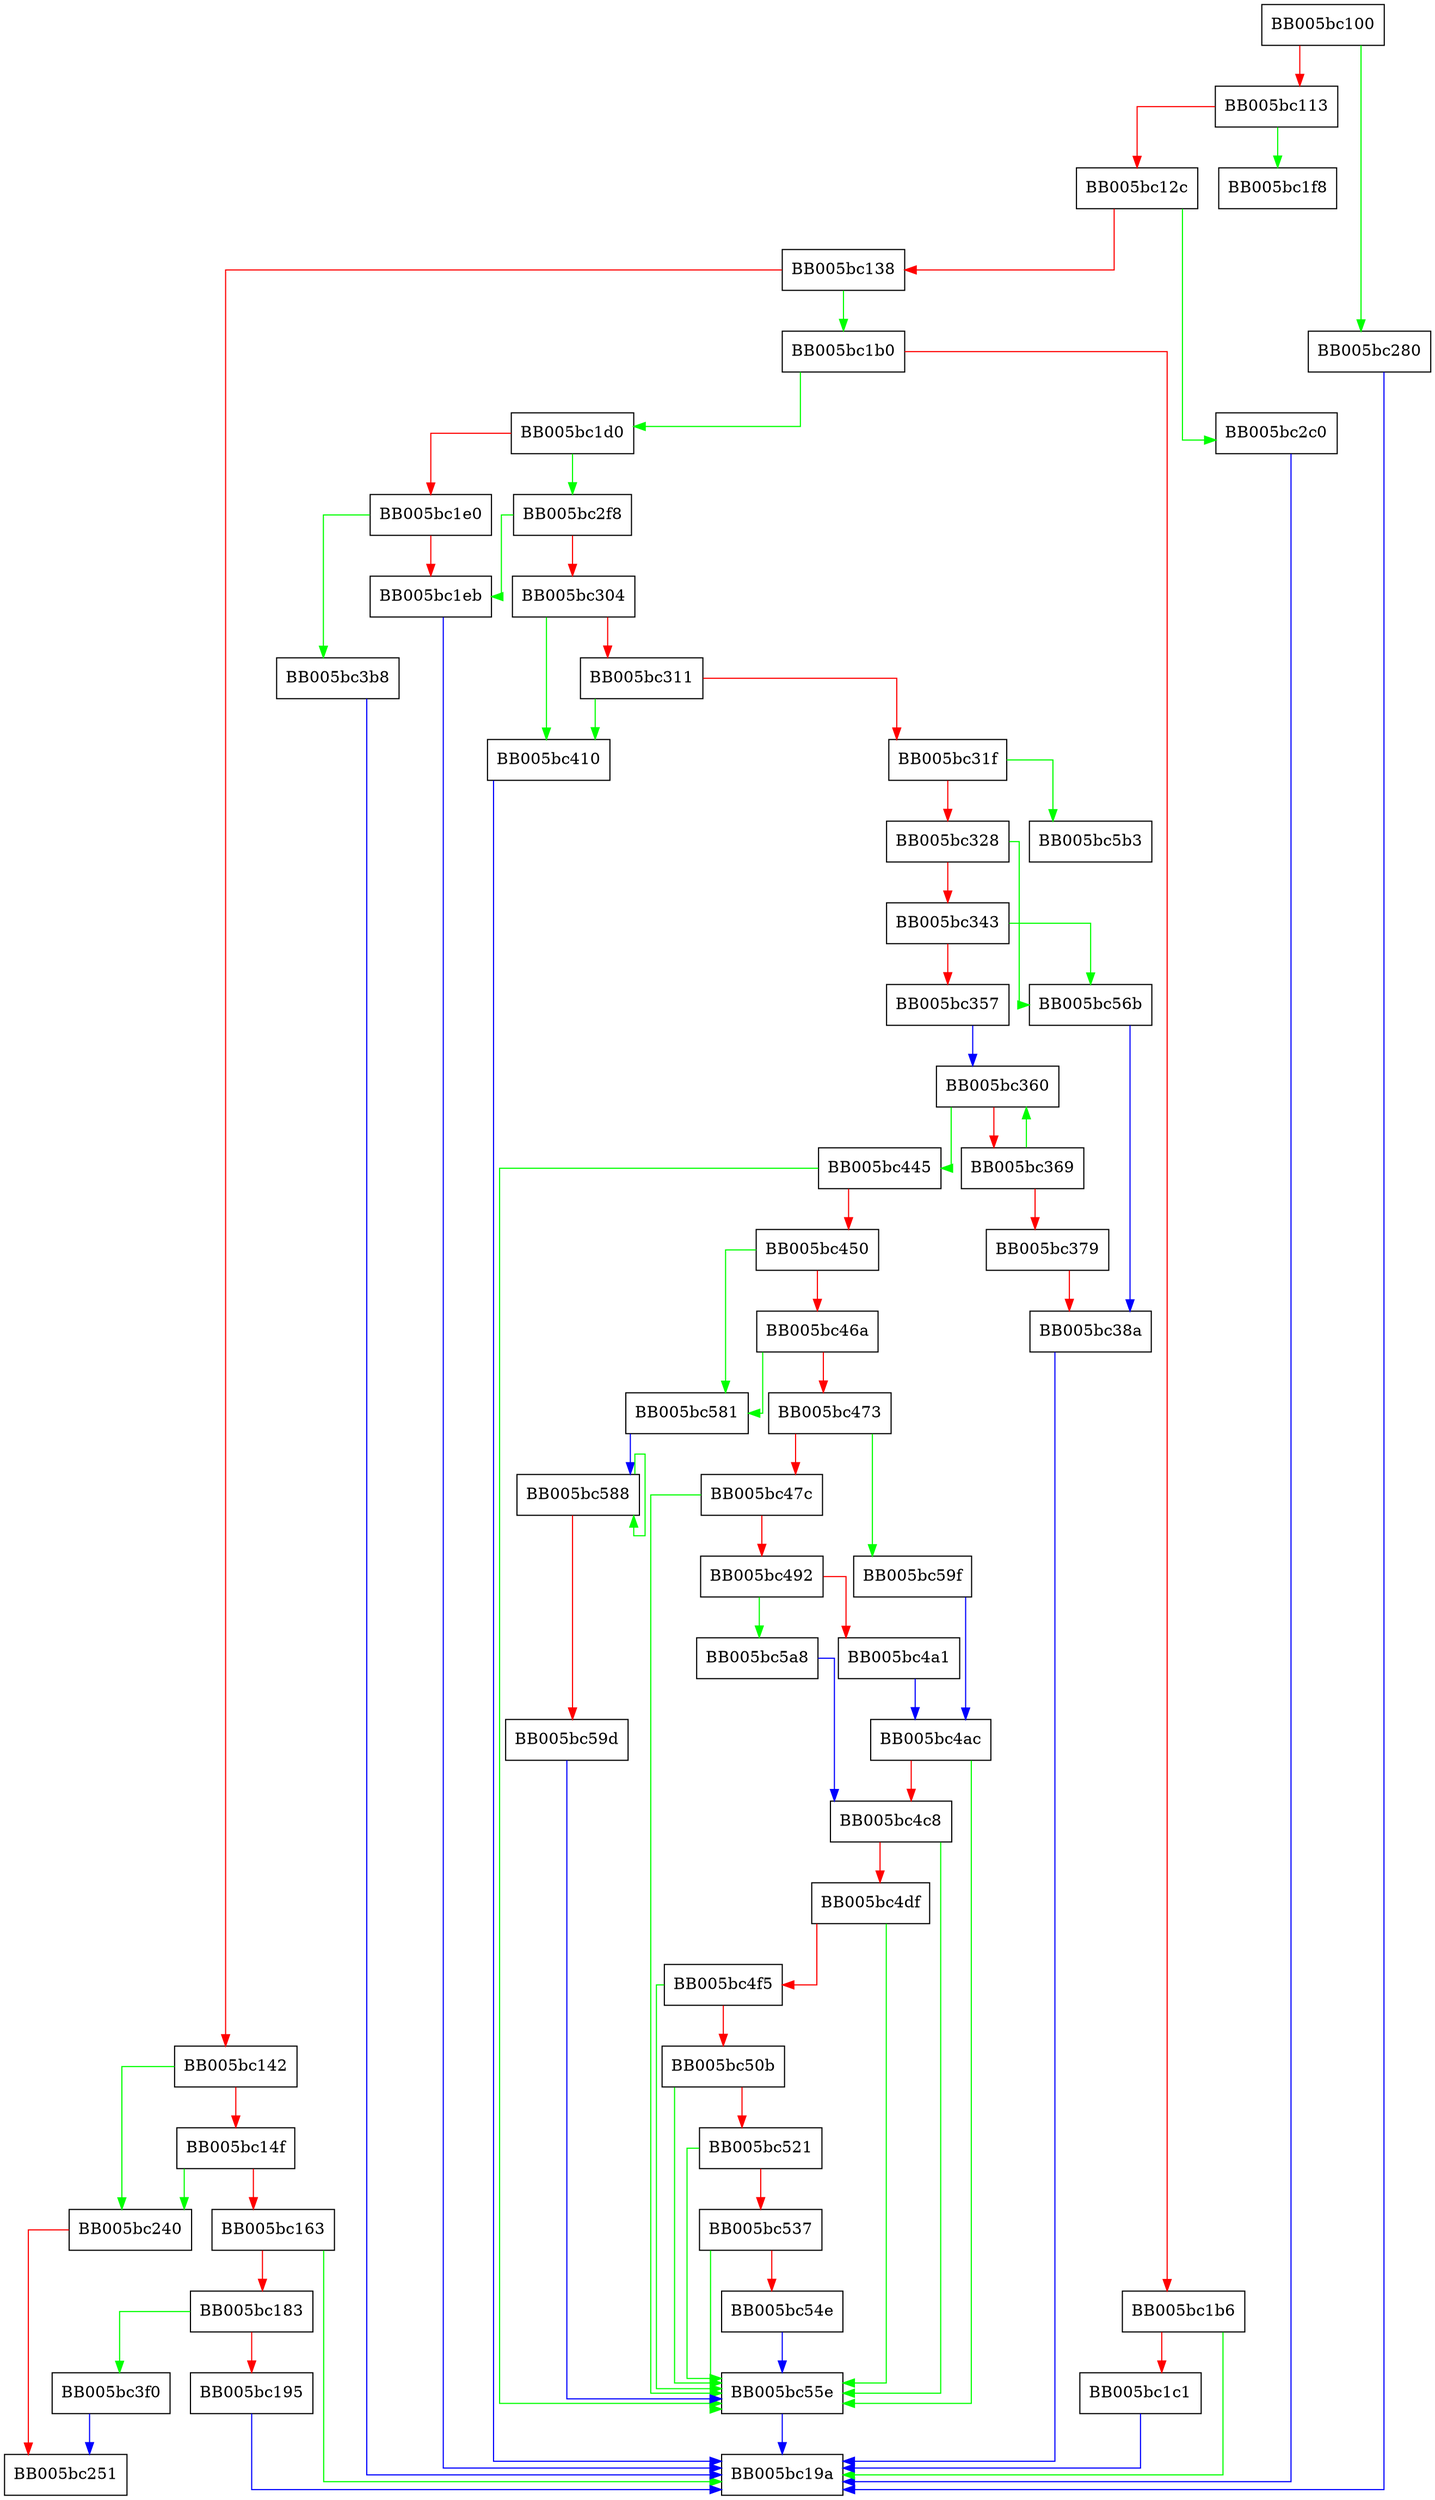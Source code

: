 digraph EVP_DecryptFinal_ex {
  node [shape="box"];
  graph [splines=ortho];
  BB005bc100 -> BB005bc280 [color="green"];
  BB005bc100 -> BB005bc113 [color="red"];
  BB005bc113 -> BB005bc1f8 [color="green"];
  BB005bc113 -> BB005bc12c [color="red"];
  BB005bc12c -> BB005bc2c0 [color="green"];
  BB005bc12c -> BB005bc138 [color="red"];
  BB005bc138 -> BB005bc1b0 [color="green"];
  BB005bc138 -> BB005bc142 [color="red"];
  BB005bc142 -> BB005bc240 [color="green"];
  BB005bc142 -> BB005bc14f [color="red"];
  BB005bc14f -> BB005bc240 [color="green"];
  BB005bc14f -> BB005bc163 [color="red"];
  BB005bc163 -> BB005bc19a [color="green"];
  BB005bc163 -> BB005bc183 [color="red"];
  BB005bc183 -> BB005bc3f0 [color="green"];
  BB005bc183 -> BB005bc195 [color="red"];
  BB005bc195 -> BB005bc19a [color="blue"];
  BB005bc1b0 -> BB005bc1d0 [color="green"];
  BB005bc1b0 -> BB005bc1b6 [color="red"];
  BB005bc1b6 -> BB005bc19a [color="green"];
  BB005bc1b6 -> BB005bc1c1 [color="red"];
  BB005bc1c1 -> BB005bc19a [color="blue"];
  BB005bc1d0 -> BB005bc2f8 [color="green"];
  BB005bc1d0 -> BB005bc1e0 [color="red"];
  BB005bc1e0 -> BB005bc3b8 [color="green"];
  BB005bc1e0 -> BB005bc1eb [color="red"];
  BB005bc1eb -> BB005bc19a [color="blue"];
  BB005bc240 -> BB005bc251 [color="red"];
  BB005bc280 -> BB005bc19a [color="blue"];
  BB005bc2c0 -> BB005bc19a [color="blue"];
  BB005bc2f8 -> BB005bc1eb [color="green"];
  BB005bc2f8 -> BB005bc304 [color="red"];
  BB005bc304 -> BB005bc410 [color="green"];
  BB005bc304 -> BB005bc311 [color="red"];
  BB005bc311 -> BB005bc410 [color="green"];
  BB005bc311 -> BB005bc31f [color="red"];
  BB005bc31f -> BB005bc5b3 [color="green"];
  BB005bc31f -> BB005bc328 [color="red"];
  BB005bc328 -> BB005bc56b [color="green"];
  BB005bc328 -> BB005bc343 [color="red"];
  BB005bc343 -> BB005bc56b [color="green"];
  BB005bc343 -> BB005bc357 [color="red"];
  BB005bc357 -> BB005bc360 [color="blue"];
  BB005bc360 -> BB005bc445 [color="green"];
  BB005bc360 -> BB005bc369 [color="red"];
  BB005bc369 -> BB005bc360 [color="green"];
  BB005bc369 -> BB005bc379 [color="red"];
  BB005bc379 -> BB005bc38a [color="red"];
  BB005bc38a -> BB005bc19a [color="blue"];
  BB005bc3b8 -> BB005bc19a [color="blue"];
  BB005bc3f0 -> BB005bc251 [color="blue"];
  BB005bc410 -> BB005bc19a [color="blue"];
  BB005bc445 -> BB005bc55e [color="green"];
  BB005bc445 -> BB005bc450 [color="red"];
  BB005bc450 -> BB005bc581 [color="green"];
  BB005bc450 -> BB005bc46a [color="red"];
  BB005bc46a -> BB005bc581 [color="green"];
  BB005bc46a -> BB005bc473 [color="red"];
  BB005bc473 -> BB005bc59f [color="green"];
  BB005bc473 -> BB005bc47c [color="red"];
  BB005bc47c -> BB005bc55e [color="green"];
  BB005bc47c -> BB005bc492 [color="red"];
  BB005bc492 -> BB005bc5a8 [color="green"];
  BB005bc492 -> BB005bc4a1 [color="red"];
  BB005bc4a1 -> BB005bc4ac [color="blue"];
  BB005bc4ac -> BB005bc55e [color="green"];
  BB005bc4ac -> BB005bc4c8 [color="red"];
  BB005bc4c8 -> BB005bc55e [color="green"];
  BB005bc4c8 -> BB005bc4df [color="red"];
  BB005bc4df -> BB005bc55e [color="green"];
  BB005bc4df -> BB005bc4f5 [color="red"];
  BB005bc4f5 -> BB005bc55e [color="green"];
  BB005bc4f5 -> BB005bc50b [color="red"];
  BB005bc50b -> BB005bc55e [color="green"];
  BB005bc50b -> BB005bc521 [color="red"];
  BB005bc521 -> BB005bc55e [color="green"];
  BB005bc521 -> BB005bc537 [color="red"];
  BB005bc537 -> BB005bc55e [color="green"];
  BB005bc537 -> BB005bc54e [color="red"];
  BB005bc54e -> BB005bc55e [color="blue"];
  BB005bc55e -> BB005bc19a [color="blue"];
  BB005bc56b -> BB005bc38a [color="blue"];
  BB005bc581 -> BB005bc588 [color="blue"];
  BB005bc588 -> BB005bc588 [color="green"];
  BB005bc588 -> BB005bc59d [color="red"];
  BB005bc59d -> BB005bc55e [color="blue"];
  BB005bc59f -> BB005bc4ac [color="blue"];
  BB005bc5a8 -> BB005bc4c8 [color="blue"];
}
